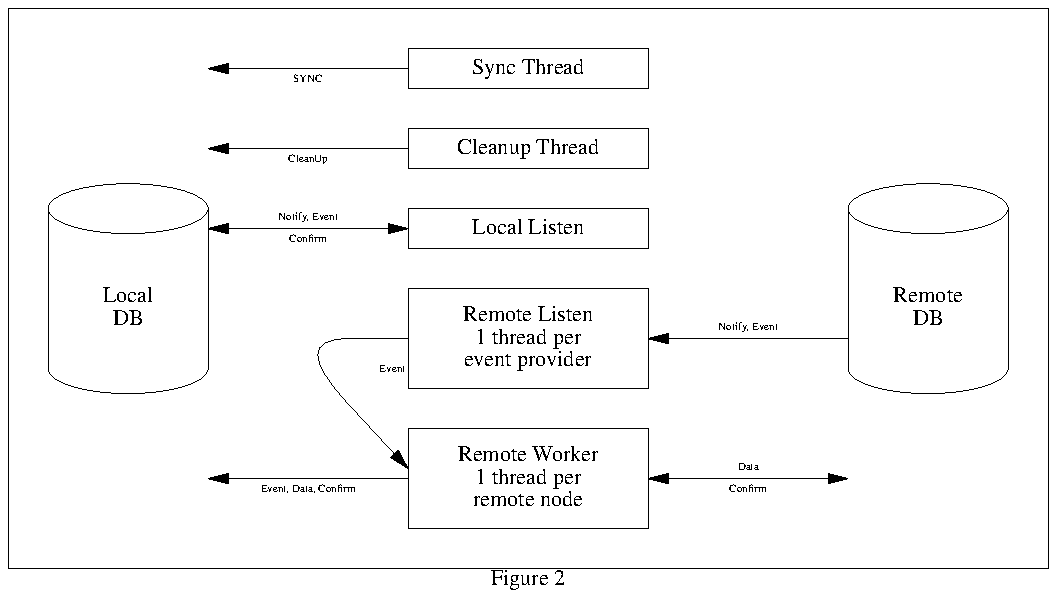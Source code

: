 .\" ----------
.\" figure-2
.\"
.\"	Copyright (c) 2003-2004, PostgreSQL Global Development Group
.\"	Author: Jan Wieck, Afilias USA INC.
.\"
.\" 
.\" ----------
.PS
.ps -2
.vs 1m
Outer:	box wid 5.2 ht 2.8
		"Figure 2" at Outer.s below

define FileSymbol {
	ellipse wid 0.8 ht 0.25
	box wid 0.8 ht 0.2 invisible fill 0.0 with .s at last ellipse .c
	ellipse same with .c at last ellipse .c+(0.0,0.8)
	line from last box .sw to last ellipse .w
	line from last box .se to last ellipse .e
}

DB1:	[ FileSymbol() ] with .w at Outer.w+(0.2,0.0)
		"Local" "DB" with .c at DB1.c-(0.0,0.1)

DB2:	[ FileSymbol() ] with .e at Outer.e-(0.2,0.0)
		"Remote" "DB" with .c at DB2.c-(0.0,0.1)

T_LS:	box wid 1.2 ht 0.2 with .n at Outer.n-(0.0,0.2) "Sync Thread"
		arrow from T_LS.w left 1.0
.ps -4
		"SYNC" at last arrow .c below
.ps +4

T_LC:	box wid 1.2 ht 0.2 with .n at T_LS.s-(0.0,0.2) "Cleanup Thread"
		arrow from T_LC.w left 1.0
.ps -4
		"CleanUp" at last arrow .c below
.ps +4

T_LL:	box wid 1.2 ht 0.2 with .n at T_LC.s-(0.0,0.2) "Local Listen"
		line <-> from T_LL.w left 1.0
.ps -4
		"Notify, Event" at last line .c above
		"Confirm" at last line .c below
.ps +4

T_RL:	box wid 1.2 ht 0.5 with .n at T_LL.s-(0.0,0.2) "Remote Listen" "1 thread per" "event provider"
		line <- from T_RL.e right 1.0
.ps -4
		"Notify, Event" at last line .c above
.ps +4

T_RW:	box wid 1.2 ht 0.5 with .n at T_RL.s-(0.0,0.2) "Remote Worker" "1 thread per" "remote node"
		line <-> from T_RW.e right 1.0
.ps -4
		"Data" at last line .c above
		"Confirm" at last line .c below
.ps +4
		line -> from T_RW.w left 1.0
.ps -4
		"Event, Data, Confirm" at last line .c below
.ps +4

		spline -> from T_RL.w-(0.0,0.0) left 0.6 to T_RW.w+(0.0,0.05)
.ps -4
		"Event " at T_RL.w-(0.0,0.1) rjust below
.ps +4

.ps +2
.vs
.PE
